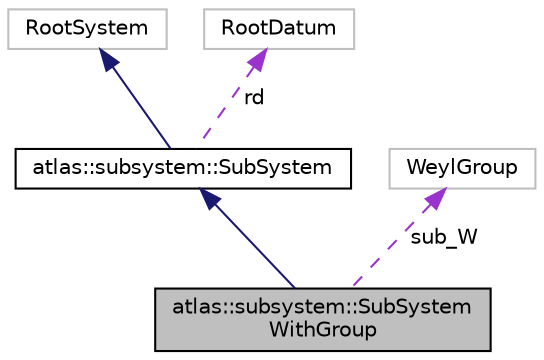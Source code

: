 digraph "atlas::subsystem::SubSystemWithGroup"
{
  edge [fontname="Helvetica",fontsize="10",labelfontname="Helvetica",labelfontsize="10"];
  node [fontname="Helvetica",fontsize="10",shape=record];
  Node1 [label="atlas::subsystem::SubSystem\lWithGroup",height=0.2,width=0.4,color="black", fillcolor="grey75", style="filled", fontcolor="black"];
  Node2 -> Node1 [dir="back",color="midnightblue",fontsize="10",style="solid",fontname="Helvetica"];
  Node2 [label="atlas::subsystem::SubSystem",height=0.2,width=0.4,color="black", fillcolor="white", style="filled",URL="$classatlas_1_1subsystem_1_1SubSystem.html"];
  Node3 -> Node2 [dir="back",color="midnightblue",fontsize="10",style="solid",fontname="Helvetica"];
  Node3 [label="RootSystem",height=0.2,width=0.4,color="grey75", fillcolor="white", style="filled"];
  Node4 -> Node2 [dir="back",color="darkorchid3",fontsize="10",style="dashed",label=" rd" ,fontname="Helvetica"];
  Node4 [label="RootDatum",height=0.2,width=0.4,color="grey75", fillcolor="white", style="filled"];
  Node5 -> Node1 [dir="back",color="darkorchid3",fontsize="10",style="dashed",label=" sub_W" ,fontname="Helvetica"];
  Node5 [label="WeylGroup",height=0.2,width=0.4,color="grey75", fillcolor="white", style="filled"];
}
